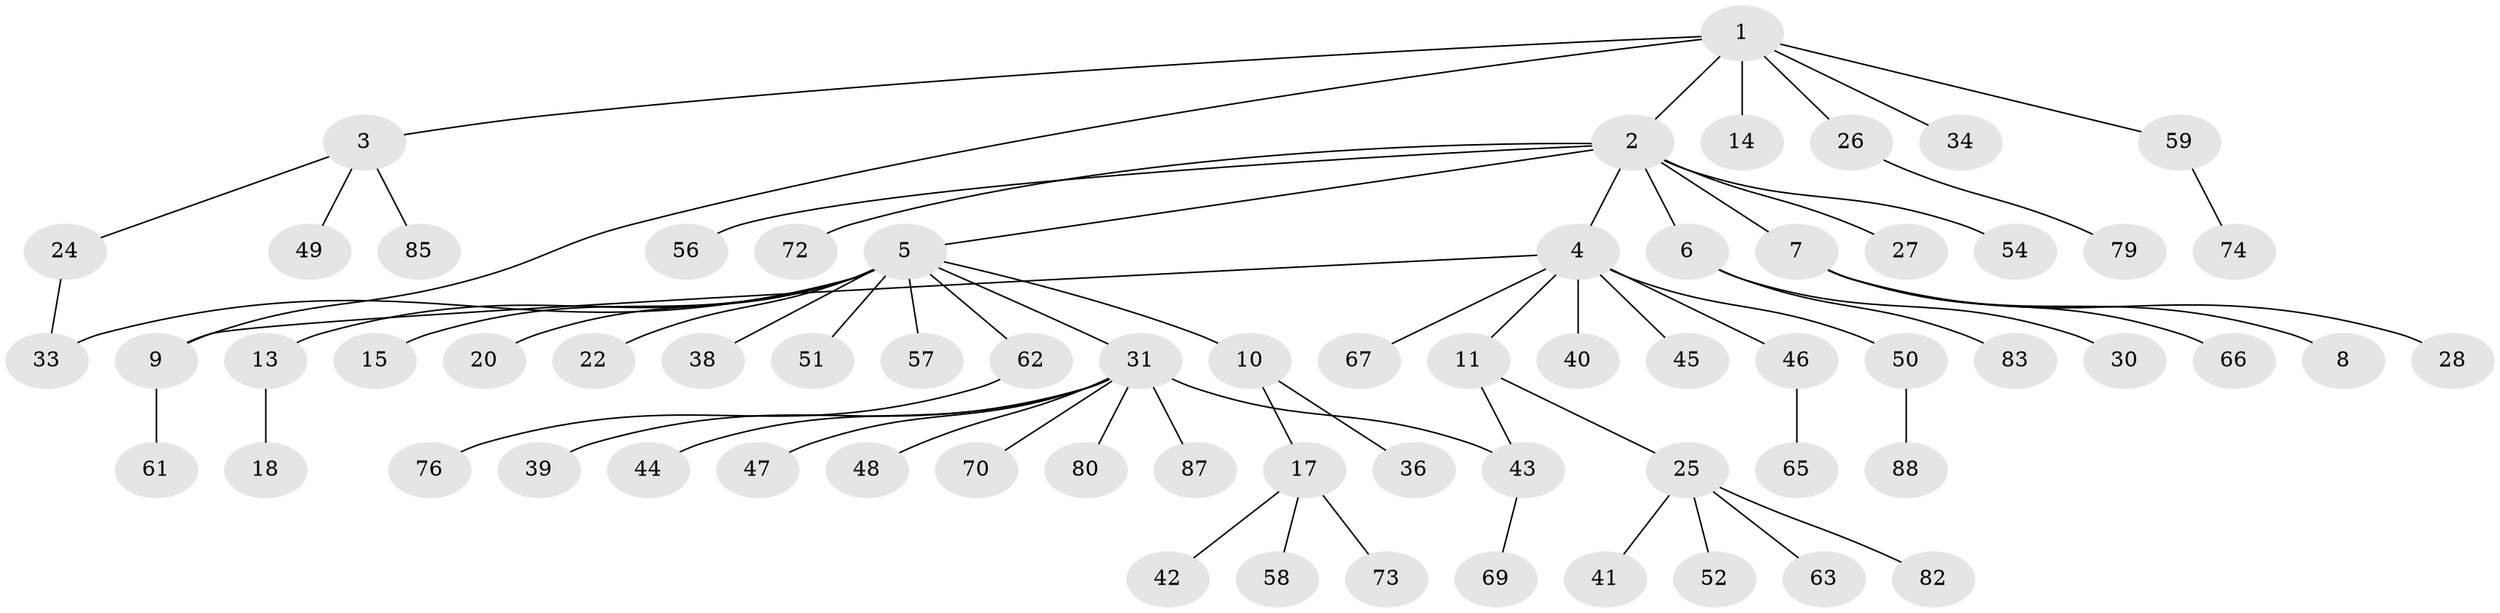 // Generated by graph-tools (version 1.1) at 2025/23/03/03/25 07:23:52]
// undirected, 67 vertices, 69 edges
graph export_dot {
graph [start="1"]
  node [color=gray90,style=filled];
  1 [super="+53"];
  2 [super="+37"];
  3 [super="+23"];
  4 [super="+35"];
  5 [super="+16"];
  6 [super="+78"];
  7 [super="+68"];
  8 [super="+60"];
  9;
  10 [super="+12"];
  11 [super="+21"];
  13 [super="+86"];
  14;
  15;
  17 [super="+19"];
  18;
  20;
  22;
  24 [super="+75"];
  25 [super="+29"];
  26;
  27;
  28;
  30;
  31 [super="+32"];
  33;
  34;
  36;
  38;
  39;
  40;
  41;
  42;
  43;
  44 [super="+71"];
  45 [super="+81"];
  46;
  47;
  48;
  49;
  50 [super="+55"];
  51;
  52;
  54 [super="+84"];
  56;
  57;
  58 [super="+77"];
  59;
  61 [super="+64"];
  62;
  63;
  65;
  66;
  67;
  69;
  70;
  72;
  73;
  74;
  76;
  79;
  80;
  82;
  83;
  85;
  87;
  88;
  1 -- 2;
  1 -- 3;
  1 -- 9;
  1 -- 14;
  1 -- 26;
  1 -- 34;
  1 -- 59;
  2 -- 4;
  2 -- 5;
  2 -- 6;
  2 -- 7;
  2 -- 27;
  2 -- 54;
  2 -- 56;
  2 -- 72;
  3 -- 24;
  3 -- 49;
  3 -- 85;
  4 -- 9;
  4 -- 11;
  4 -- 40;
  4 -- 45;
  4 -- 67;
  4 -- 50;
  4 -- 46;
  5 -- 10;
  5 -- 13;
  5 -- 15;
  5 -- 22;
  5 -- 31;
  5 -- 33;
  5 -- 51;
  5 -- 20;
  5 -- 38;
  5 -- 57;
  5 -- 62;
  6 -- 30;
  6 -- 83;
  7 -- 8;
  7 -- 28;
  7 -- 66;
  9 -- 61;
  10 -- 17;
  10 -- 36;
  11 -- 25;
  11 -- 43;
  13 -- 18;
  17 -- 73;
  17 -- 42;
  17 -- 58;
  24 -- 33;
  25 -- 82;
  25 -- 52;
  25 -- 63;
  25 -- 41;
  26 -- 79;
  31 -- 39;
  31 -- 43;
  31 -- 47;
  31 -- 48;
  31 -- 80;
  31 -- 44;
  31 -- 87;
  31 -- 70;
  43 -- 69;
  46 -- 65;
  50 -- 88;
  59 -- 74;
  62 -- 76;
}
